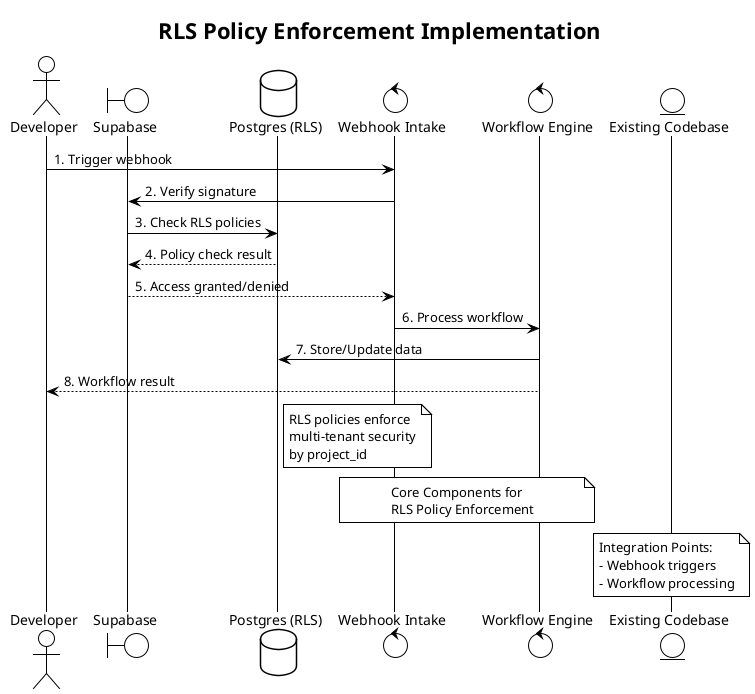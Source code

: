 @startuml
!theme plain

title RLS Policy Enforcement Implementation

actor Developer
boundary "Supabase" as Supabase
database "Postgres (RLS)" as Postgres
control "Webhook Intake" as Webhook
control "Workflow Engine" as Engine
entity "Existing Codebase" as Codebase

Developer -> Webhook: 1. Trigger webhook
Webhook -> Supabase: 2. Verify signature
Supabase -> Postgres: 3. Check RLS policies
Postgres --> Supabase: 4. Policy check result
Supabase --> Webhook: 5. Access granted/denied
Webhook -> Engine: 6. Process workflow
Engine -> Postgres: 7. Store/Update data
Engine --> Developer: 8. Workflow result

note right of Postgres
  RLS policies enforce
  multi-tenant security
  by project_id
end note

note over Webhook, Engine
  Core Components for
  RLS Policy Enforcement
end note

note over Codebase
  Integration Points:
  - Webhook triggers
  - Workflow processing
end note

@enduml